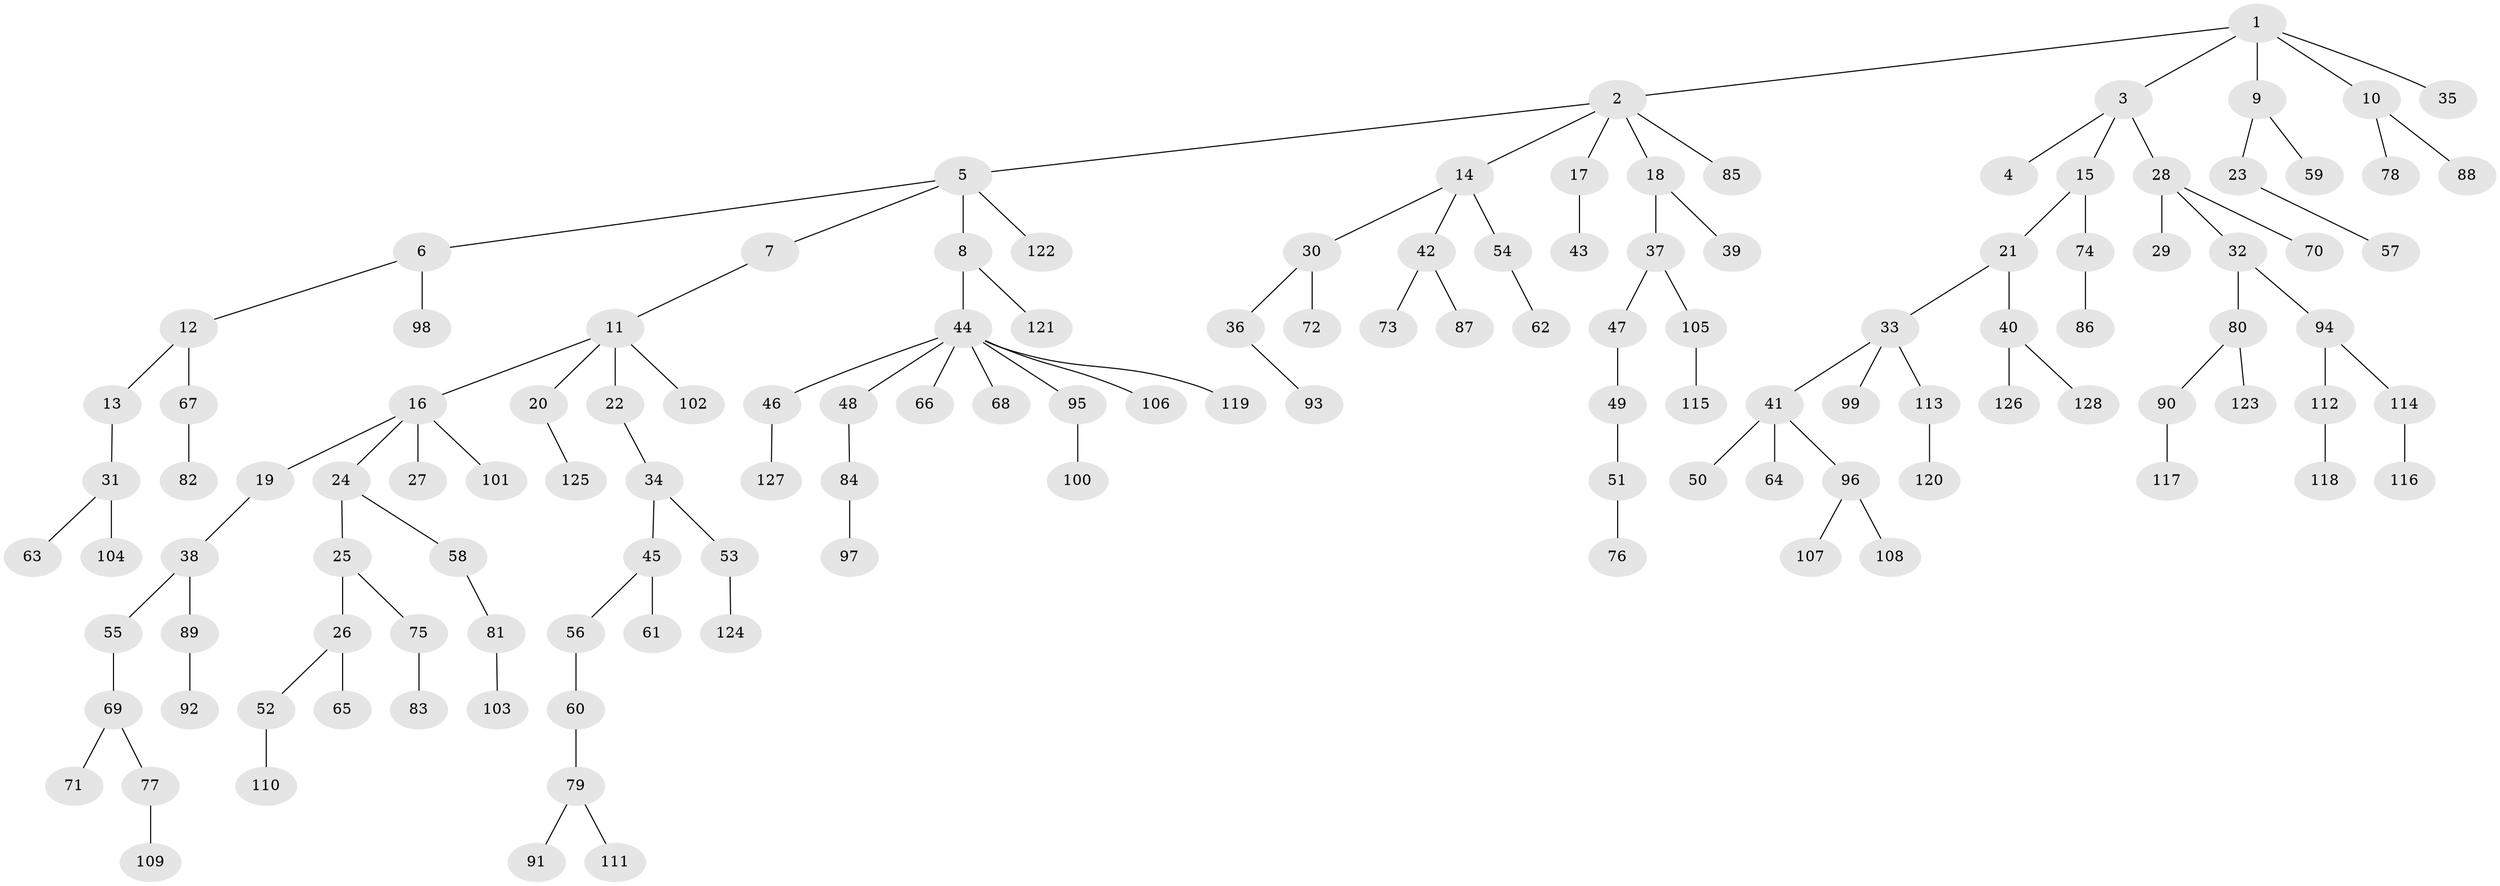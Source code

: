 // coarse degree distribution, {4: 0.0975609756097561, 5: 0.024390243902439025, 3: 0.13414634146341464, 6: 0.012195121951219513, 2: 0.18292682926829268, 1: 0.5365853658536586, 7: 0.012195121951219513}
// Generated by graph-tools (version 1.1) at 2025/42/03/06/25 10:42:04]
// undirected, 128 vertices, 127 edges
graph export_dot {
graph [start="1"]
  node [color=gray90,style=filled];
  1;
  2;
  3;
  4;
  5;
  6;
  7;
  8;
  9;
  10;
  11;
  12;
  13;
  14;
  15;
  16;
  17;
  18;
  19;
  20;
  21;
  22;
  23;
  24;
  25;
  26;
  27;
  28;
  29;
  30;
  31;
  32;
  33;
  34;
  35;
  36;
  37;
  38;
  39;
  40;
  41;
  42;
  43;
  44;
  45;
  46;
  47;
  48;
  49;
  50;
  51;
  52;
  53;
  54;
  55;
  56;
  57;
  58;
  59;
  60;
  61;
  62;
  63;
  64;
  65;
  66;
  67;
  68;
  69;
  70;
  71;
  72;
  73;
  74;
  75;
  76;
  77;
  78;
  79;
  80;
  81;
  82;
  83;
  84;
  85;
  86;
  87;
  88;
  89;
  90;
  91;
  92;
  93;
  94;
  95;
  96;
  97;
  98;
  99;
  100;
  101;
  102;
  103;
  104;
  105;
  106;
  107;
  108;
  109;
  110;
  111;
  112;
  113;
  114;
  115;
  116;
  117;
  118;
  119;
  120;
  121;
  122;
  123;
  124;
  125;
  126;
  127;
  128;
  1 -- 2;
  1 -- 3;
  1 -- 9;
  1 -- 10;
  1 -- 35;
  2 -- 5;
  2 -- 14;
  2 -- 17;
  2 -- 18;
  2 -- 85;
  3 -- 4;
  3 -- 15;
  3 -- 28;
  5 -- 6;
  5 -- 7;
  5 -- 8;
  5 -- 122;
  6 -- 12;
  6 -- 98;
  7 -- 11;
  8 -- 44;
  8 -- 121;
  9 -- 23;
  9 -- 59;
  10 -- 78;
  10 -- 88;
  11 -- 16;
  11 -- 20;
  11 -- 22;
  11 -- 102;
  12 -- 13;
  12 -- 67;
  13 -- 31;
  14 -- 30;
  14 -- 42;
  14 -- 54;
  15 -- 21;
  15 -- 74;
  16 -- 19;
  16 -- 24;
  16 -- 27;
  16 -- 101;
  17 -- 43;
  18 -- 37;
  18 -- 39;
  19 -- 38;
  20 -- 125;
  21 -- 33;
  21 -- 40;
  22 -- 34;
  23 -- 57;
  24 -- 25;
  24 -- 58;
  25 -- 26;
  25 -- 75;
  26 -- 52;
  26 -- 65;
  28 -- 29;
  28 -- 32;
  28 -- 70;
  30 -- 36;
  30 -- 72;
  31 -- 63;
  31 -- 104;
  32 -- 80;
  32 -- 94;
  33 -- 41;
  33 -- 99;
  33 -- 113;
  34 -- 45;
  34 -- 53;
  36 -- 93;
  37 -- 47;
  37 -- 105;
  38 -- 55;
  38 -- 89;
  40 -- 126;
  40 -- 128;
  41 -- 50;
  41 -- 64;
  41 -- 96;
  42 -- 73;
  42 -- 87;
  44 -- 46;
  44 -- 48;
  44 -- 66;
  44 -- 68;
  44 -- 95;
  44 -- 106;
  44 -- 119;
  45 -- 56;
  45 -- 61;
  46 -- 127;
  47 -- 49;
  48 -- 84;
  49 -- 51;
  51 -- 76;
  52 -- 110;
  53 -- 124;
  54 -- 62;
  55 -- 69;
  56 -- 60;
  58 -- 81;
  60 -- 79;
  67 -- 82;
  69 -- 71;
  69 -- 77;
  74 -- 86;
  75 -- 83;
  77 -- 109;
  79 -- 91;
  79 -- 111;
  80 -- 90;
  80 -- 123;
  81 -- 103;
  84 -- 97;
  89 -- 92;
  90 -- 117;
  94 -- 112;
  94 -- 114;
  95 -- 100;
  96 -- 107;
  96 -- 108;
  105 -- 115;
  112 -- 118;
  113 -- 120;
  114 -- 116;
}
